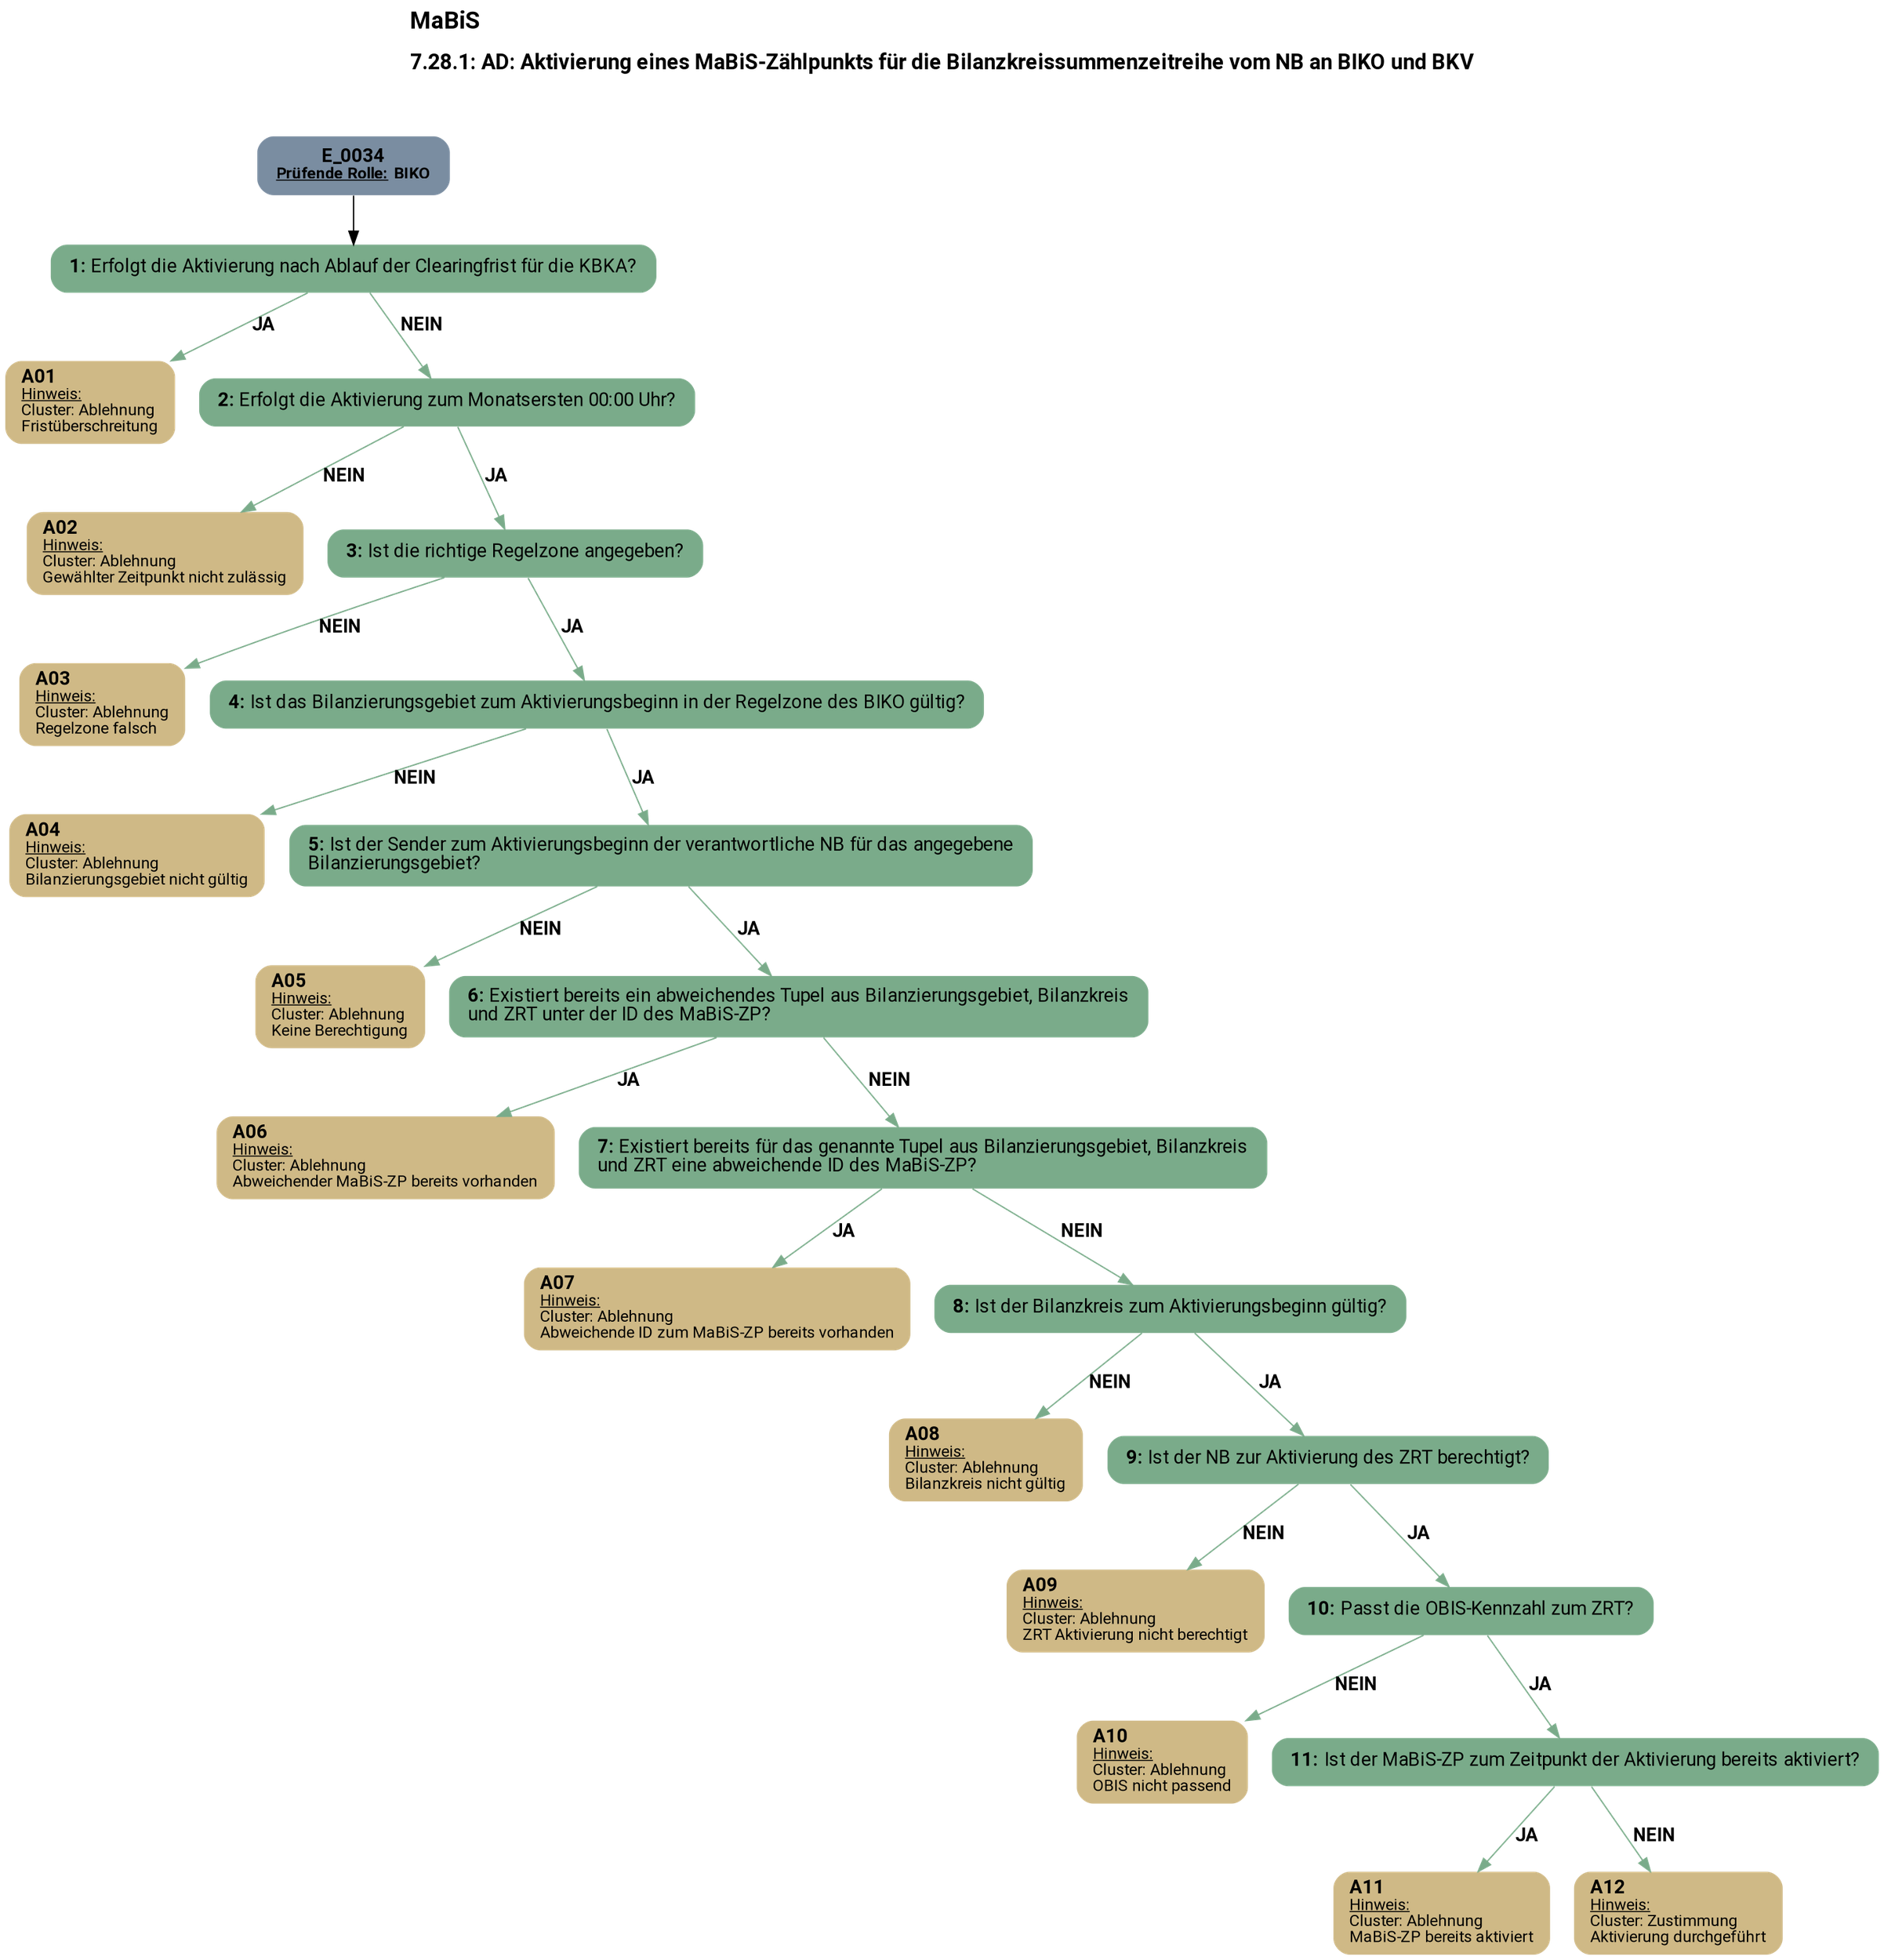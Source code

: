 digraph D {
    labelloc="t";
    label=<<B><FONT POINT-SIZE="18">MaBiS</FONT></B><BR align="left"/><BR/><B><FONT POINT-SIZE="16">7.28.1: AD: Aktivierung eines MaBiS-Zählpunkts für die Bilanzkreissummenzeitreihe vom NB an BIKO und BKV</FONT></B><BR align="left"/><BR/><BR/><BR/>>;
    ratio="compress";
    concentrate=true;
    pack=true;
    rankdir=TB;
    packmode="array";
    size="20,20";
    "Start" [margin="0.2,0.12", shape=box, style="filled,rounded", penwidth=0.0, fillcolor="#7a8da1", label=<<B>E_0034</B><BR align="center"/><FONT point-size="12"><B><U>Prüfende Rolle:</U> BIKO</B></FONT><BR align="center"/>>, fontname="Roboto, sans-serif"];
    "1" [margin="0.2,0.12", shape=box, style="filled,rounded", penwidth=0.0, fillcolor="#7aab8a", label=<<B>1: </B>Erfolgt die Aktivierung nach Ablauf der Clearingfrist für die KBKA?<BR align="left"/>>, fontname="Roboto, sans-serif"];
    "A01" [margin="0.17,0.08", shape=box, style="filled,rounded", penwidth=0.0, fillcolor="#cfb986", label=<<B>A01</B><BR align="left"/><FONT point-size="12"><U>Hinweis:</U><BR align="left"/>Cluster: Ablehnung<BR align="left"/>Fristüberschreitung<BR align="left"/></FONT>>, fontname="Roboto, sans-serif"];
    "2" [margin="0.2,0.12", shape=box, style="filled,rounded", penwidth=0.0, fillcolor="#7aab8a", label=<<B>2: </B>Erfolgt die Aktivierung zum Monatsersten 00:00 Uhr?<BR align="left"/>>, fontname="Roboto, sans-serif"];
    "A02" [margin="0.17,0.08", shape=box, style="filled,rounded", penwidth=0.0, fillcolor="#cfb986", label=<<B>A02</B><BR align="left"/><FONT point-size="12"><U>Hinweis:</U><BR align="left"/>Cluster: Ablehnung<BR align="left"/>Gewählter Zeitpunkt nicht zulässig<BR align="left"/></FONT>>, fontname="Roboto, sans-serif"];
    "3" [margin="0.2,0.12", shape=box, style="filled,rounded", penwidth=0.0, fillcolor="#7aab8a", label=<<B>3: </B>Ist die richtige Regelzone angegeben?<BR align="left"/>>, fontname="Roboto, sans-serif"];
    "A03" [margin="0.17,0.08", shape=box, style="filled,rounded", penwidth=0.0, fillcolor="#cfb986", label=<<B>A03</B><BR align="left"/><FONT point-size="12"><U>Hinweis:</U><BR align="left"/>Cluster: Ablehnung<BR align="left"/>Regelzone falsch<BR align="left"/></FONT>>, fontname="Roboto, sans-serif"];
    "4" [margin="0.2,0.12", shape=box, style="filled,rounded", penwidth=0.0, fillcolor="#7aab8a", label=<<B>4: </B>Ist das Bilanzierungsgebiet zum Aktivierungsbeginn in der Regelzone des BIKO gültig?<BR align="left"/>>, fontname="Roboto, sans-serif"];
    "A04" [margin="0.17,0.08", shape=box, style="filled,rounded", penwidth=0.0, fillcolor="#cfb986", label=<<B>A04</B><BR align="left"/><FONT point-size="12"><U>Hinweis:</U><BR align="left"/>Cluster: Ablehnung<BR align="left"/>Bilanzierungsgebiet nicht gültig<BR align="left"/></FONT>>, fontname="Roboto, sans-serif"];
    "5" [margin="0.2,0.12", shape=box, style="filled,rounded", penwidth=0.0, fillcolor="#7aab8a", label=<<B>5: </B>Ist der Sender zum Aktivierungsbeginn der verantwortliche NB für das angegebene<BR align="left"/>Bilanzierungsgebiet?<BR align="left"/>>, fontname="Roboto, sans-serif"];
    "A05" [margin="0.17,0.08", shape=box, style="filled,rounded", penwidth=0.0, fillcolor="#cfb986", label=<<B>A05</B><BR align="left"/><FONT point-size="12"><U>Hinweis:</U><BR align="left"/>Cluster: Ablehnung<BR align="left"/>Keine Berechtigung<BR align="left"/></FONT>>, fontname="Roboto, sans-serif"];
    "6" [margin="0.2,0.12", shape=box, style="filled,rounded", penwidth=0.0, fillcolor="#7aab8a", label=<<B>6: </B>Existiert bereits ein abweichendes Tupel aus Bilanzierungsgebiet, Bilanzkreis<BR align="left"/>und ZRT unter der ID des MaBiS-ZP?<BR align="left"/>>, fontname="Roboto, sans-serif"];
    "A06" [margin="0.17,0.08", shape=box, style="filled,rounded", penwidth=0.0, fillcolor="#cfb986", label=<<B>A06</B><BR align="left"/><FONT point-size="12"><U>Hinweis:</U><BR align="left"/>Cluster: Ablehnung<BR align="left"/>Abweichender MaBiS-ZP bereits vorhanden<BR align="left"/></FONT>>, fontname="Roboto, sans-serif"];
    "7" [margin="0.2,0.12", shape=box, style="filled,rounded", penwidth=0.0, fillcolor="#7aab8a", label=<<B>7: </B>Existiert bereits für das genannte Tupel aus Bilanzierungsgebiet, Bilanzkreis<BR align="left"/>und ZRT eine abweichende ID des MaBiS-ZP?<BR align="left"/>>, fontname="Roboto, sans-serif"];
    "A07" [margin="0.17,0.08", shape=box, style="filled,rounded", penwidth=0.0, fillcolor="#cfb986", label=<<B>A07</B><BR align="left"/><FONT point-size="12"><U>Hinweis:</U><BR align="left"/>Cluster: Ablehnung<BR align="left"/>Abweichende ID zum MaBiS-ZP bereits vorhanden<BR align="left"/></FONT>>, fontname="Roboto, sans-serif"];
    "8" [margin="0.2,0.12", shape=box, style="filled,rounded", penwidth=0.0, fillcolor="#7aab8a", label=<<B>8: </B>Ist der Bilanzkreis zum Aktivierungsbeginn gültig?<BR align="left"/>>, fontname="Roboto, sans-serif"];
    "A08" [margin="0.17,0.08", shape=box, style="filled,rounded", penwidth=0.0, fillcolor="#cfb986", label=<<B>A08</B><BR align="left"/><FONT point-size="12"><U>Hinweis:</U><BR align="left"/>Cluster: Ablehnung<BR align="left"/>Bilanzkreis nicht gültig<BR align="left"/></FONT>>, fontname="Roboto, sans-serif"];
    "9" [margin="0.2,0.12", shape=box, style="filled,rounded", penwidth=0.0, fillcolor="#7aab8a", label=<<B>9: </B>Ist der NB zur Aktivierung des ZRT berechtigt?<BR align="left"/>>, fontname="Roboto, sans-serif"];
    "A09" [margin="0.17,0.08", shape=box, style="filled,rounded", penwidth=0.0, fillcolor="#cfb986", label=<<B>A09</B><BR align="left"/><FONT point-size="12"><U>Hinweis:</U><BR align="left"/>Cluster: Ablehnung<BR align="left"/>ZRT Aktivierung nicht berechtigt<BR align="left"/></FONT>>, fontname="Roboto, sans-serif"];
    "10" [margin="0.2,0.12", shape=box, style="filled,rounded", penwidth=0.0, fillcolor="#7aab8a", label=<<B>10: </B>Passt die OBIS-Kennzahl zum ZRT?<BR align="left"/>>, fontname="Roboto, sans-serif"];
    "A10" [margin="0.17,0.08", shape=box, style="filled,rounded", penwidth=0.0, fillcolor="#cfb986", label=<<B>A10</B><BR align="left"/><FONT point-size="12"><U>Hinweis:</U><BR align="left"/>Cluster: Ablehnung<BR align="left"/>OBIS nicht passend<BR align="left"/></FONT>>, fontname="Roboto, sans-serif"];
    "11" [margin="0.2,0.12", shape=box, style="filled,rounded", penwidth=0.0, fillcolor="#7aab8a", label=<<B>11: </B>Ist der MaBiS-ZP zum Zeitpunkt der Aktivierung bereits aktiviert?<BR align="left"/>>, fontname="Roboto, sans-serif"];
    "A11" [margin="0.17,0.08", shape=box, style="filled,rounded", penwidth=0.0, fillcolor="#cfb986", label=<<B>A11</B><BR align="left"/><FONT point-size="12"><U>Hinweis:</U><BR align="left"/>Cluster: Ablehnung<BR align="left"/>MaBiS-ZP bereits aktiviert<BR align="left"/></FONT>>, fontname="Roboto, sans-serif"];
    "A12" [margin="0.17,0.08", shape=box, style="filled,rounded", penwidth=0.0, fillcolor="#cfb986", label=<<B>A12</B><BR align="left"/><FONT point-size="12"><U>Hinweis:</U><BR align="left"/>Cluster: Zustimmung<BR align="left"/>Aktivierung durchgeführt<BR align="left"/></FONT>>, fontname="Roboto, sans-serif"];

    "Start" -> "1";
    "1" -> "A01" [label=<<B>JA</B>>, color="#7aab8a", fontname="Roboto, sans-serif"];
    "1" -> "2" [label=<<B>NEIN</B>>, color="#7aab8a", fontname="Roboto, sans-serif"];
    "2" -> "A02" [label=<<B>NEIN</B>>, color="#7aab8a", fontname="Roboto, sans-serif"];
    "2" -> "3" [label=<<B>JA</B>>, color="#7aab8a", fontname="Roboto, sans-serif"];
    "3" -> "A03" [label=<<B>NEIN</B>>, color="#7aab8a", fontname="Roboto, sans-serif"];
    "3" -> "4" [label=<<B>JA</B>>, color="#7aab8a", fontname="Roboto, sans-serif"];
    "4" -> "A04" [label=<<B>NEIN</B>>, color="#7aab8a", fontname="Roboto, sans-serif"];
    "4" -> "5" [label=<<B>JA</B>>, color="#7aab8a", fontname="Roboto, sans-serif"];
    "5" -> "A05" [label=<<B>NEIN</B>>, color="#7aab8a", fontname="Roboto, sans-serif"];
    "5" -> "6" [label=<<B>JA</B>>, color="#7aab8a", fontname="Roboto, sans-serif"];
    "6" -> "A06" [label=<<B>JA</B>>, color="#7aab8a", fontname="Roboto, sans-serif"];
    "6" -> "7" [label=<<B>NEIN</B>>, color="#7aab8a", fontname="Roboto, sans-serif"];
    "7" -> "A07" [label=<<B>JA</B>>, color="#7aab8a", fontname="Roboto, sans-serif"];
    "7" -> "8" [label=<<B>NEIN</B>>, color="#7aab8a", fontname="Roboto, sans-serif"];
    "8" -> "A08" [label=<<B>NEIN</B>>, color="#7aab8a", fontname="Roboto, sans-serif"];
    "8" -> "9" [label=<<B>JA</B>>, color="#7aab8a", fontname="Roboto, sans-serif"];
    "9" -> "A09" [label=<<B>NEIN</B>>, color="#7aab8a", fontname="Roboto, sans-serif"];
    "9" -> "10" [label=<<B>JA</B>>, color="#7aab8a", fontname="Roboto, sans-serif"];
    "10" -> "A10" [label=<<B>NEIN</B>>, color="#7aab8a", fontname="Roboto, sans-serif"];
    "10" -> "11" [label=<<B>JA</B>>, color="#7aab8a", fontname="Roboto, sans-serif"];
    "11" -> "A11" [label=<<B>JA</B>>, color="#7aab8a", fontname="Roboto, sans-serif"];
    "11" -> "A12" [label=<<B>NEIN</B>>, color="#7aab8a", fontname="Roboto, sans-serif"];

    bgcolor="transparent";
fontname="Roboto, sans-serif";
}